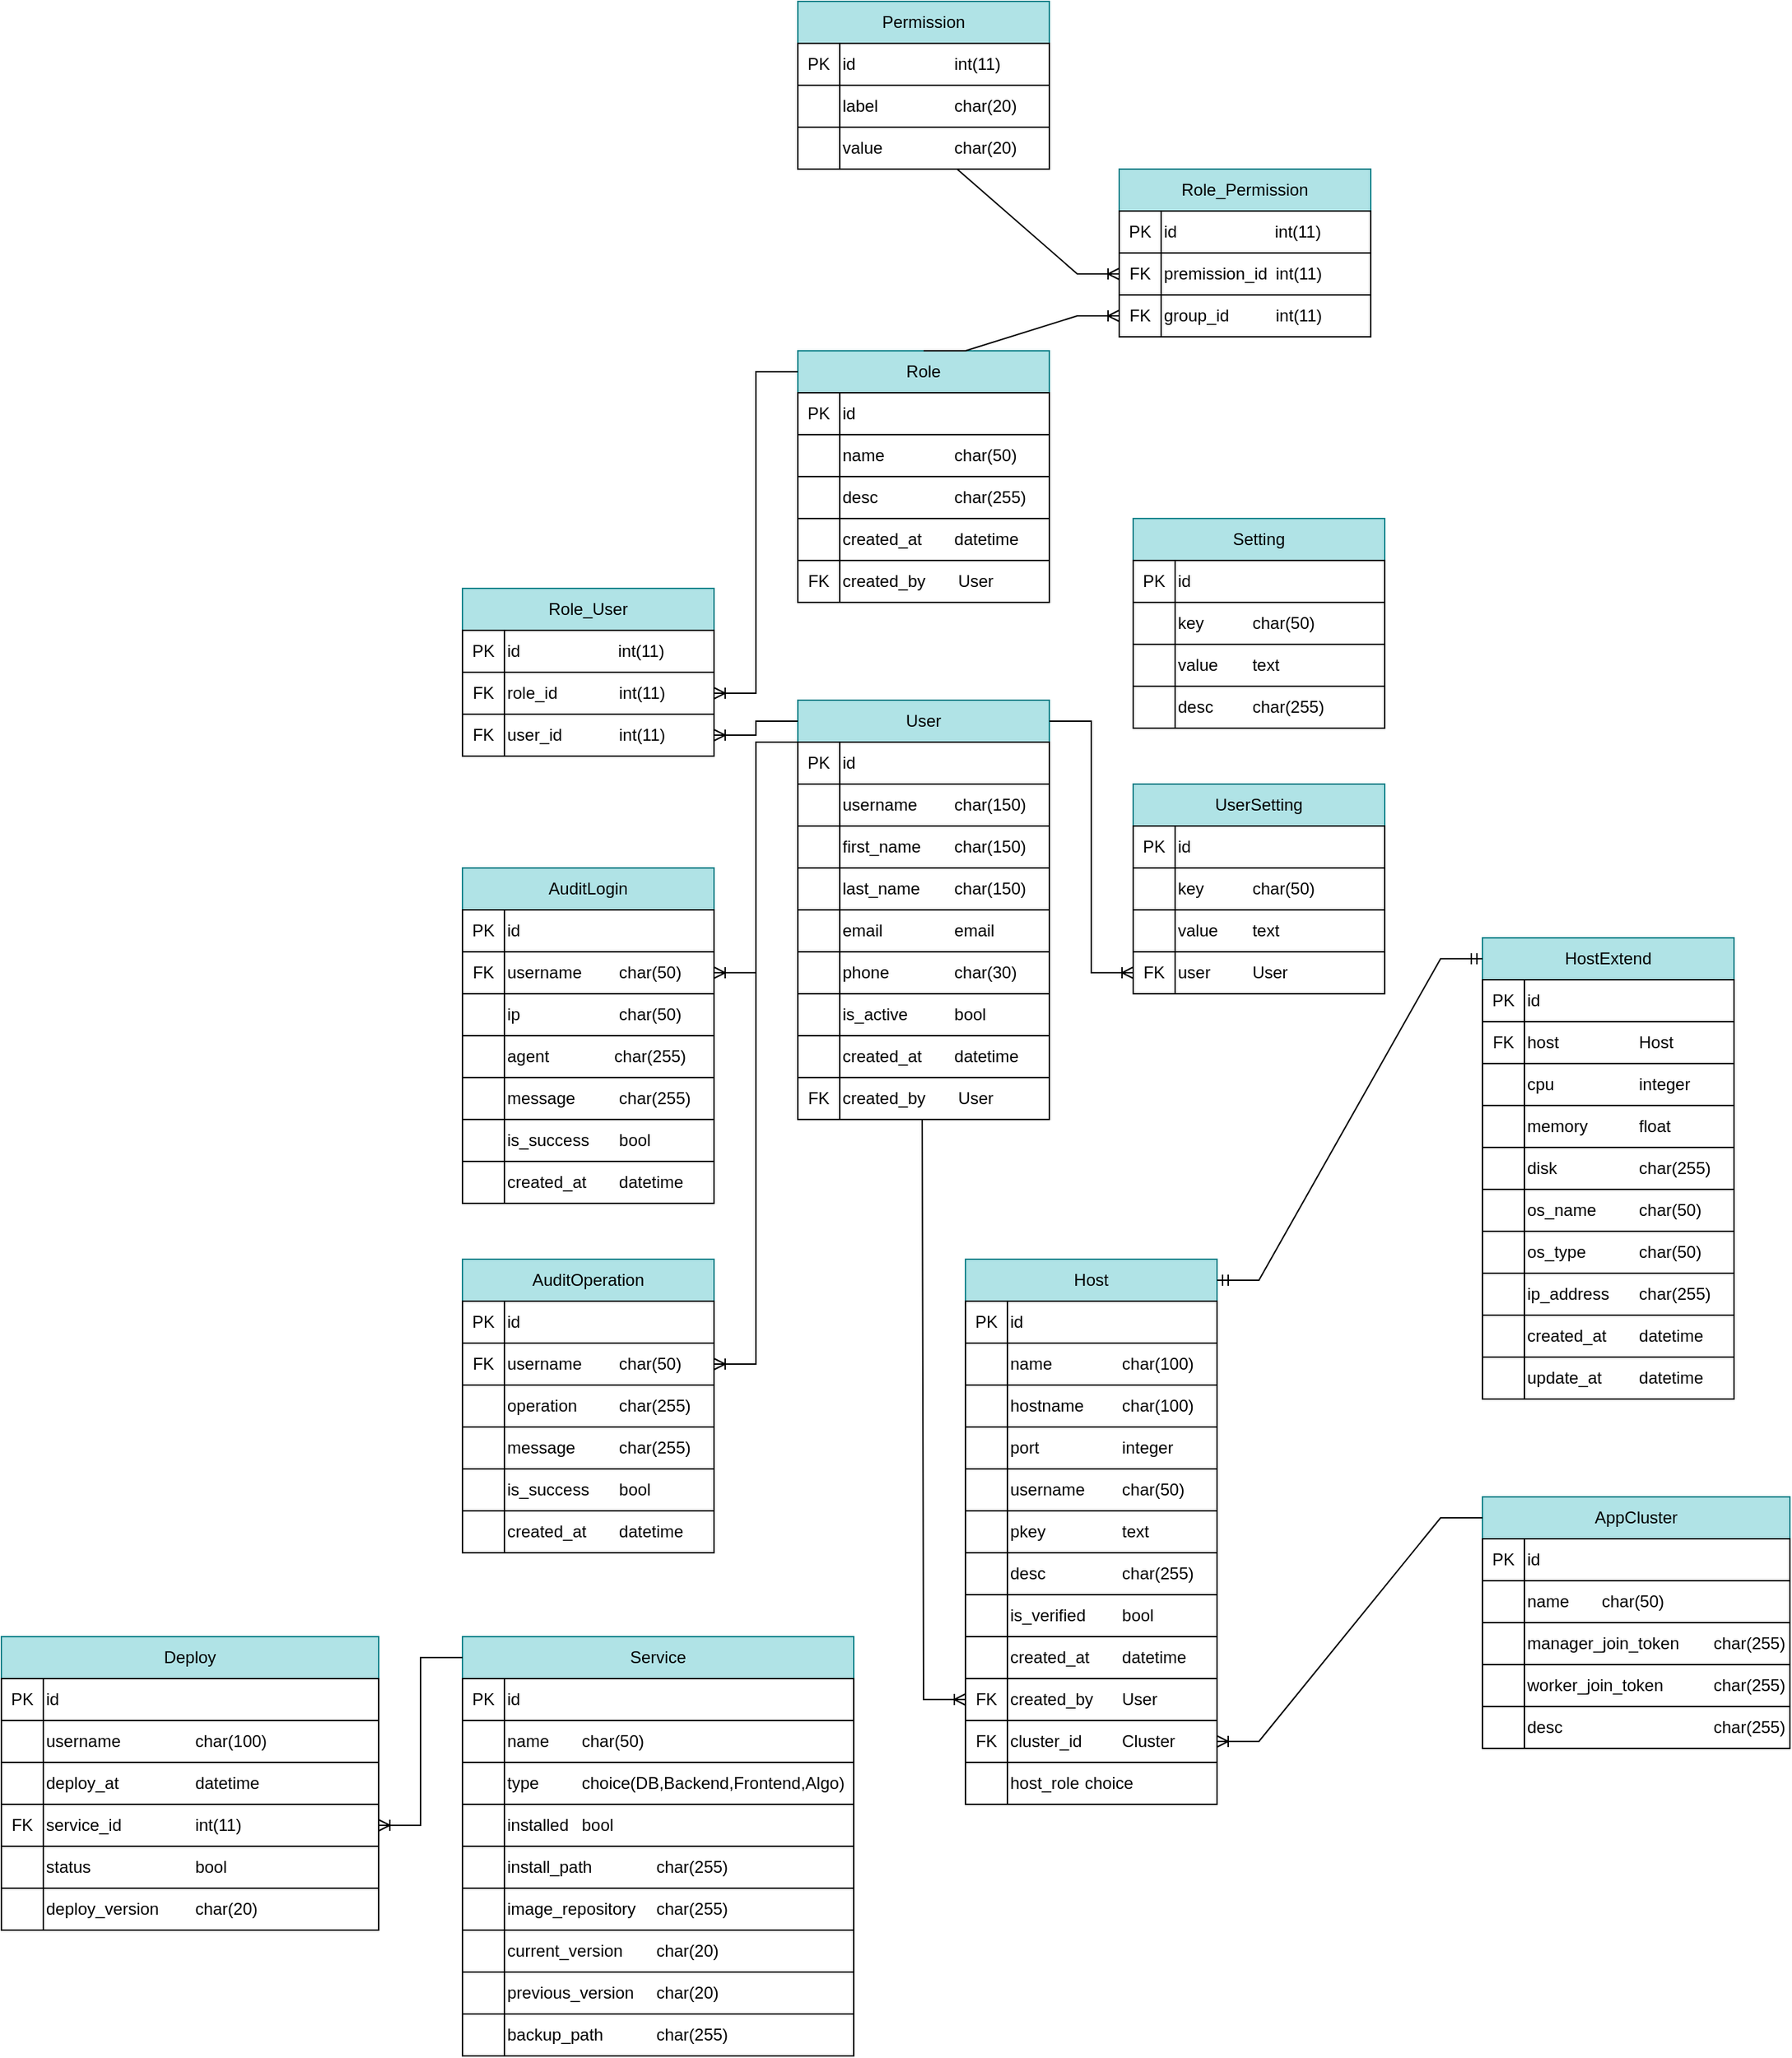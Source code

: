 <mxfile version="26.0.2">
  <diagram name="第 1 页" id="FtkYD6TFWRpVF152h-k8">
    <mxGraphModel dx="2000" dy="924" grid="1" gridSize="10" guides="1" tooltips="1" connect="1" arrows="1" fold="1" page="1" pageScale="1" pageWidth="827" pageHeight="1169" math="0" shadow="0">
      <root>
        <mxCell id="0" />
        <mxCell id="1" parent="0" />
        <mxCell id="84Ws_TcK_d0skPqPN5DL-33" value="" style="swimlane;startSize=0;" vertex="1" parent="1">
          <mxGeometry x="280" y="270" width="180" height="120" as="geometry" />
        </mxCell>
        <mxCell id="84Ws_TcK_d0skPqPN5DL-34" value="Permission" style="rounded=0;whiteSpace=wrap;html=1;fillColor=#b0e3e6;strokeColor=#0e8088;" vertex="1" parent="84Ws_TcK_d0skPqPN5DL-33">
          <mxGeometry width="180" height="30" as="geometry" />
        </mxCell>
        <mxCell id="84Ws_TcK_d0skPqPN5DL-35" value="PK" style="rounded=0;whiteSpace=wrap;html=1;" vertex="1" parent="84Ws_TcK_d0skPqPN5DL-33">
          <mxGeometry y="30" width="30" height="30" as="geometry" />
        </mxCell>
        <mxCell id="84Ws_TcK_d0skPqPN5DL-36" value="id&lt;span style=&quot;white-space: pre;&quot;&gt;&#x9;&lt;/span&gt;&lt;span style=&quot;white-space: pre;&quot;&gt;&#x9;&lt;/span&gt;&lt;span style=&quot;white-space: pre;&quot;&gt;&#x9;&lt;/span&gt;int(11)" style="rounded=0;whiteSpace=wrap;html=1;align=left;" vertex="1" parent="84Ws_TcK_d0skPqPN5DL-33">
          <mxGeometry x="30" y="30" width="150" height="30" as="geometry" />
        </mxCell>
        <mxCell id="84Ws_TcK_d0skPqPN5DL-37" value="" style="rounded=0;whiteSpace=wrap;html=1;" vertex="1" parent="84Ws_TcK_d0skPqPN5DL-33">
          <mxGeometry y="60" width="30" height="30" as="geometry" />
        </mxCell>
        <mxCell id="84Ws_TcK_d0skPqPN5DL-38" value="label&lt;span style=&quot;white-space: pre;&quot;&gt;&#x9;&lt;/span&gt;&lt;span style=&quot;white-space: pre;&quot;&gt;&#x9;&lt;/span&gt;char(20)" style="rounded=0;whiteSpace=wrap;html=1;align=left;" vertex="1" parent="84Ws_TcK_d0skPqPN5DL-33">
          <mxGeometry x="30" y="60" width="150" height="30" as="geometry" />
        </mxCell>
        <mxCell id="84Ws_TcK_d0skPqPN5DL-39" value="" style="rounded=0;whiteSpace=wrap;html=1;" vertex="1" parent="84Ws_TcK_d0skPqPN5DL-33">
          <mxGeometry y="90" width="30" height="30" as="geometry" />
        </mxCell>
        <mxCell id="84Ws_TcK_d0skPqPN5DL-40" value="value&lt;span style=&quot;white-space: pre;&quot;&gt;&#x9;&lt;/span&gt;&lt;span style=&quot;white-space: pre;&quot;&gt;&#x9;&lt;/span&gt;char(20)" style="rounded=0;whiteSpace=wrap;html=1;align=left;" vertex="1" parent="84Ws_TcK_d0skPqPN5DL-33">
          <mxGeometry x="30" y="90" width="150" height="30" as="geometry" />
        </mxCell>
        <mxCell id="84Ws_TcK_d0skPqPN5DL-41" value="" style="swimlane;startSize=0;" vertex="1" parent="1">
          <mxGeometry x="280" y="520" width="180" height="175" as="geometry" />
        </mxCell>
        <mxCell id="84Ws_TcK_d0skPqPN5DL-42" value="Role" style="rounded=0;whiteSpace=wrap;html=1;fillColor=#b0e3e6;strokeColor=#0e8088;" vertex="1" parent="84Ws_TcK_d0skPqPN5DL-41">
          <mxGeometry width="180" height="30" as="geometry" />
        </mxCell>
        <mxCell id="84Ws_TcK_d0skPqPN5DL-43" value="PK" style="rounded=0;whiteSpace=wrap;html=1;" vertex="1" parent="84Ws_TcK_d0skPqPN5DL-41">
          <mxGeometry y="30" width="30" height="30" as="geometry" />
        </mxCell>
        <mxCell id="84Ws_TcK_d0skPqPN5DL-44" value="id" style="rounded=0;whiteSpace=wrap;html=1;align=left;" vertex="1" parent="84Ws_TcK_d0skPqPN5DL-41">
          <mxGeometry x="30" y="30" width="150" height="30" as="geometry" />
        </mxCell>
        <mxCell id="84Ws_TcK_d0skPqPN5DL-45" value="" style="rounded=0;whiteSpace=wrap;html=1;" vertex="1" parent="84Ws_TcK_d0skPqPN5DL-41">
          <mxGeometry y="60" width="30" height="30" as="geometry" />
        </mxCell>
        <mxCell id="84Ws_TcK_d0skPqPN5DL-46" value="name&lt;span style=&quot;white-space: pre;&quot;&gt;&#x9;&lt;/span&gt;&lt;span style=&quot;white-space: pre;&quot;&gt;&#x9;&lt;/span&gt;char(50)" style="rounded=0;whiteSpace=wrap;html=1;align=left;" vertex="1" parent="84Ws_TcK_d0skPqPN5DL-41">
          <mxGeometry x="30" y="60" width="150" height="30" as="geometry" />
        </mxCell>
        <mxCell id="84Ws_TcK_d0skPqPN5DL-47" value="" style="rounded=0;whiteSpace=wrap;html=1;" vertex="1" parent="84Ws_TcK_d0skPqPN5DL-41">
          <mxGeometry y="90" width="30" height="30" as="geometry" />
        </mxCell>
        <mxCell id="84Ws_TcK_d0skPqPN5DL-48" value="desc&lt;span style=&quot;white-space: pre;&quot;&gt;&#x9;&lt;/span&gt;&lt;span style=&quot;white-space: pre;&quot;&gt;&#x9;&lt;/span&gt;char(255)" style="rounded=0;whiteSpace=wrap;html=1;align=left;" vertex="1" parent="84Ws_TcK_d0skPqPN5DL-41">
          <mxGeometry x="30" y="90" width="150" height="30" as="geometry" />
        </mxCell>
        <mxCell id="84Ws_TcK_d0skPqPN5DL-57" value="" style="rounded=0;whiteSpace=wrap;html=1;" vertex="1" parent="84Ws_TcK_d0skPqPN5DL-41">
          <mxGeometry y="120" width="30" height="30" as="geometry" />
        </mxCell>
        <mxCell id="84Ws_TcK_d0skPqPN5DL-58" value="created_at&amp;nbsp; &amp;nbsp; &amp;nbsp; &amp;nbsp;datetime" style="rounded=0;whiteSpace=wrap;html=1;align=left;" vertex="1" parent="84Ws_TcK_d0skPqPN5DL-41">
          <mxGeometry x="30" y="120" width="150" height="30" as="geometry" />
        </mxCell>
        <mxCell id="84Ws_TcK_d0skPqPN5DL-79" value="FK" style="rounded=0;whiteSpace=wrap;html=1;" vertex="1" parent="84Ws_TcK_d0skPqPN5DL-41">
          <mxGeometry y="150" width="30" height="30" as="geometry" />
        </mxCell>
        <mxCell id="84Ws_TcK_d0skPqPN5DL-80" value="created_by&amp;nbsp; &amp;nbsp; &amp;nbsp; &amp;nbsp;User" style="rounded=0;whiteSpace=wrap;html=1;align=left;" vertex="1" parent="84Ws_TcK_d0skPqPN5DL-41">
          <mxGeometry x="30" y="150" width="150" height="30" as="geometry" />
        </mxCell>
        <mxCell id="84Ws_TcK_d0skPqPN5DL-81" value="" style="swimlane;startSize=0;" vertex="1" parent="1">
          <mxGeometry x="510" y="390" width="180" height="120" as="geometry" />
        </mxCell>
        <mxCell id="84Ws_TcK_d0skPqPN5DL-82" value="Role_Permission" style="rounded=0;whiteSpace=wrap;html=1;fillColor=#b0e3e6;strokeColor=#0e8088;" vertex="1" parent="84Ws_TcK_d0skPqPN5DL-81">
          <mxGeometry width="180" height="30" as="geometry" />
        </mxCell>
        <mxCell id="84Ws_TcK_d0skPqPN5DL-83" value="PK" style="rounded=0;whiteSpace=wrap;html=1;" vertex="1" parent="84Ws_TcK_d0skPqPN5DL-81">
          <mxGeometry y="30" width="30" height="30" as="geometry" />
        </mxCell>
        <mxCell id="84Ws_TcK_d0skPqPN5DL-84" value="id&amp;nbsp; &amp;nbsp; &amp;nbsp; &amp;nbsp; &amp;nbsp; &amp;nbsp; &amp;nbsp; &amp;nbsp; &amp;nbsp; &amp;nbsp; &amp;nbsp;int(11)" style="rounded=0;whiteSpace=wrap;html=1;align=left;" vertex="1" parent="84Ws_TcK_d0skPqPN5DL-81">
          <mxGeometry x="30" y="30" width="150" height="30" as="geometry" />
        </mxCell>
        <mxCell id="84Ws_TcK_d0skPqPN5DL-85" value="FK" style="rounded=0;whiteSpace=wrap;html=1;" vertex="1" parent="84Ws_TcK_d0skPqPN5DL-81">
          <mxGeometry y="60" width="30" height="30" as="geometry" />
        </mxCell>
        <mxCell id="84Ws_TcK_d0skPqPN5DL-86" value="premission_id&lt;span style=&quot;white-space: pre;&quot;&gt;&#x9;&lt;/span&gt;int(11)" style="rounded=0;whiteSpace=wrap;html=1;align=left;" vertex="1" parent="84Ws_TcK_d0skPqPN5DL-81">
          <mxGeometry x="30" y="60" width="150" height="30" as="geometry" />
        </mxCell>
        <mxCell id="84Ws_TcK_d0skPqPN5DL-87" value="FK" style="rounded=0;whiteSpace=wrap;html=1;" vertex="1" parent="84Ws_TcK_d0skPqPN5DL-81">
          <mxGeometry y="90" width="30" height="30" as="geometry" />
        </mxCell>
        <mxCell id="84Ws_TcK_d0skPqPN5DL-88" value="group_id&lt;span style=&quot;white-space: pre;&quot;&gt;&#x9;&lt;/span&gt;&lt;span style=&quot;white-space: pre;&quot;&gt;&#x9;&lt;/span&gt;int(11)" style="rounded=0;whiteSpace=wrap;html=1;align=left;" vertex="1" parent="84Ws_TcK_d0skPqPN5DL-81">
          <mxGeometry x="30" y="90" width="150" height="30" as="geometry" />
        </mxCell>
        <mxCell id="84Ws_TcK_d0skPqPN5DL-89" value="" style="edgeStyle=entityRelationEdgeStyle;fontSize=12;html=1;endArrow=ERoneToMany;rounded=0;exitX=0.5;exitY=0;exitDx=0;exitDy=0;entryX=0;entryY=0.5;entryDx=0;entryDy=0;" edge="1" parent="1" source="84Ws_TcK_d0skPqPN5DL-42" target="84Ws_TcK_d0skPqPN5DL-87">
          <mxGeometry width="100" height="100" relative="1" as="geometry">
            <mxPoint x="490" y="670" as="sourcePoint" />
            <mxPoint x="590" y="570" as="targetPoint" />
            <Array as="points">
              <mxPoint x="380" y="500" />
              <mxPoint x="410" y="450" />
              <mxPoint x="380" y="470" />
              <mxPoint x="410" y="480" />
              <mxPoint x="420" y="480" />
              <mxPoint x="390" y="500" />
            </Array>
          </mxGeometry>
        </mxCell>
        <mxCell id="84Ws_TcK_d0skPqPN5DL-90" value="" style="edgeStyle=entityRelationEdgeStyle;fontSize=12;html=1;endArrow=ERoneToMany;rounded=0;entryX=0;entryY=0.5;entryDx=0;entryDy=0;" edge="1" parent="1" target="84Ws_TcK_d0skPqPN5DL-85">
          <mxGeometry width="100" height="100" relative="1" as="geometry">
            <mxPoint x="364" y="390" as="sourcePoint" />
            <mxPoint x="540" y="490" as="targetPoint" />
          </mxGeometry>
        </mxCell>
        <mxCell id="84Ws_TcK_d0skPqPN5DL-91" value="" style="swimlane;startSize=0;" vertex="1" parent="1">
          <mxGeometry x="520" y="640" width="180" height="150" as="geometry" />
        </mxCell>
        <mxCell id="84Ws_TcK_d0skPqPN5DL-92" value="Setting" style="rounded=0;whiteSpace=wrap;html=1;fillColor=#b0e3e6;strokeColor=#0e8088;" vertex="1" parent="84Ws_TcK_d0skPqPN5DL-91">
          <mxGeometry width="180" height="30" as="geometry" />
        </mxCell>
        <mxCell id="84Ws_TcK_d0skPqPN5DL-93" value="PK" style="rounded=0;whiteSpace=wrap;html=1;" vertex="1" parent="84Ws_TcK_d0skPqPN5DL-91">
          <mxGeometry y="30" width="30" height="30" as="geometry" />
        </mxCell>
        <mxCell id="84Ws_TcK_d0skPqPN5DL-94" value="id" style="rounded=0;whiteSpace=wrap;html=1;align=left;" vertex="1" parent="84Ws_TcK_d0skPqPN5DL-91">
          <mxGeometry x="30" y="30" width="150" height="30" as="geometry" />
        </mxCell>
        <mxCell id="84Ws_TcK_d0skPqPN5DL-95" value="" style="rounded=0;whiteSpace=wrap;html=1;" vertex="1" parent="84Ws_TcK_d0skPqPN5DL-91">
          <mxGeometry y="60" width="30" height="30" as="geometry" />
        </mxCell>
        <mxCell id="84Ws_TcK_d0skPqPN5DL-96" value="key&lt;span style=&quot;white-space: pre;&quot;&gt;&#x9;&lt;/span&gt;&lt;span style=&quot;white-space: pre;&quot;&gt;&#x9;&lt;/span&gt;char(50)" style="rounded=0;whiteSpace=wrap;html=1;align=left;" vertex="1" parent="84Ws_TcK_d0skPqPN5DL-91">
          <mxGeometry x="30" y="60" width="150" height="30" as="geometry" />
        </mxCell>
        <mxCell id="84Ws_TcK_d0skPqPN5DL-97" value="" style="rounded=0;whiteSpace=wrap;html=1;" vertex="1" parent="84Ws_TcK_d0skPqPN5DL-91">
          <mxGeometry y="90" width="30" height="30" as="geometry" />
        </mxCell>
        <mxCell id="84Ws_TcK_d0skPqPN5DL-98" value="value&lt;span style=&quot;white-space: pre;&quot;&gt;&#x9;&lt;/span&gt;text" style="rounded=0;whiteSpace=wrap;html=1;align=left;" vertex="1" parent="84Ws_TcK_d0skPqPN5DL-91">
          <mxGeometry x="30" y="90" width="150" height="30" as="geometry" />
        </mxCell>
        <mxCell id="84Ws_TcK_d0skPqPN5DL-99" value="" style="rounded=0;whiteSpace=wrap;html=1;" vertex="1" parent="84Ws_TcK_d0skPqPN5DL-91">
          <mxGeometry y="120" width="30" height="30" as="geometry" />
        </mxCell>
        <mxCell id="84Ws_TcK_d0skPqPN5DL-100" value="desc&lt;span style=&quot;white-space: pre;&quot;&gt;&#x9;&lt;/span&gt;char(255)" style="rounded=0;whiteSpace=wrap;html=1;align=left;" vertex="1" parent="84Ws_TcK_d0skPqPN5DL-91">
          <mxGeometry x="30" y="120" width="150" height="30" as="geometry" />
        </mxCell>
        <mxCell id="84Ws_TcK_d0skPqPN5DL-103" value="" style="swimlane;startSize=0;" vertex="1" parent="1">
          <mxGeometry x="520" y="830" width="180" height="150" as="geometry" />
        </mxCell>
        <mxCell id="84Ws_TcK_d0skPqPN5DL-104" value="UserSetting" style="rounded=0;whiteSpace=wrap;html=1;fillColor=#b0e3e6;strokeColor=#0e8088;" vertex="1" parent="84Ws_TcK_d0skPqPN5DL-103">
          <mxGeometry width="180" height="30" as="geometry" />
        </mxCell>
        <mxCell id="84Ws_TcK_d0skPqPN5DL-105" value="PK" style="rounded=0;whiteSpace=wrap;html=1;" vertex="1" parent="84Ws_TcK_d0skPqPN5DL-103">
          <mxGeometry y="30" width="30" height="30" as="geometry" />
        </mxCell>
        <mxCell id="84Ws_TcK_d0skPqPN5DL-106" value="id" style="rounded=0;whiteSpace=wrap;html=1;align=left;" vertex="1" parent="84Ws_TcK_d0skPqPN5DL-103">
          <mxGeometry x="30" y="30" width="150" height="30" as="geometry" />
        </mxCell>
        <mxCell id="84Ws_TcK_d0skPqPN5DL-107" value="" style="rounded=0;whiteSpace=wrap;html=1;" vertex="1" parent="84Ws_TcK_d0skPqPN5DL-103">
          <mxGeometry y="60" width="30" height="30" as="geometry" />
        </mxCell>
        <mxCell id="84Ws_TcK_d0skPqPN5DL-108" value="key&lt;span style=&quot;white-space: pre;&quot;&gt;&#x9;&lt;/span&gt;&lt;span style=&quot;white-space: pre;&quot;&gt;&#x9;&lt;/span&gt;char(50)" style="rounded=0;whiteSpace=wrap;html=1;align=left;" vertex="1" parent="84Ws_TcK_d0skPqPN5DL-103">
          <mxGeometry x="30" y="60" width="150" height="30" as="geometry" />
        </mxCell>
        <mxCell id="84Ws_TcK_d0skPqPN5DL-109" value="" style="rounded=0;whiteSpace=wrap;html=1;" vertex="1" parent="84Ws_TcK_d0skPqPN5DL-103">
          <mxGeometry y="90" width="30" height="30" as="geometry" />
        </mxCell>
        <mxCell id="84Ws_TcK_d0skPqPN5DL-110" value="value&lt;span style=&quot;white-space: pre;&quot;&gt;&#x9;&lt;/span&gt;text" style="rounded=0;whiteSpace=wrap;html=1;align=left;" vertex="1" parent="84Ws_TcK_d0skPqPN5DL-103">
          <mxGeometry x="30" y="90" width="150" height="30" as="geometry" />
        </mxCell>
        <mxCell id="84Ws_TcK_d0skPqPN5DL-111" value="FK" style="rounded=0;whiteSpace=wrap;html=1;" vertex="1" parent="84Ws_TcK_d0skPqPN5DL-103">
          <mxGeometry y="120" width="30" height="30" as="geometry" />
        </mxCell>
        <mxCell id="84Ws_TcK_d0skPqPN5DL-112" value="user&lt;span style=&quot;white-space: pre;&quot;&gt;&#x9;&lt;/span&gt;&lt;span style=&quot;white-space: pre;&quot;&gt;&#x9;&lt;/span&gt;User" style="rounded=0;whiteSpace=wrap;html=1;align=left;" vertex="1" parent="84Ws_TcK_d0skPqPN5DL-103">
          <mxGeometry x="30" y="120" width="150" height="30" as="geometry" />
        </mxCell>
        <mxCell id="84Ws_TcK_d0skPqPN5DL-113" value="" style="swimlane;startSize=0;" vertex="1" parent="1">
          <mxGeometry x="280" y="770" width="180" height="300" as="geometry" />
        </mxCell>
        <mxCell id="84Ws_TcK_d0skPqPN5DL-114" value="User" style="rounded=0;whiteSpace=wrap;html=1;fillColor=#b0e3e6;strokeColor=#0e8088;" vertex="1" parent="84Ws_TcK_d0skPqPN5DL-113">
          <mxGeometry width="180" height="30" as="geometry" />
        </mxCell>
        <mxCell id="84Ws_TcK_d0skPqPN5DL-115" value="PK" style="rounded=0;whiteSpace=wrap;html=1;" vertex="1" parent="84Ws_TcK_d0skPqPN5DL-113">
          <mxGeometry y="30" width="30" height="30" as="geometry" />
        </mxCell>
        <mxCell id="84Ws_TcK_d0skPqPN5DL-116" value="id" style="rounded=0;whiteSpace=wrap;html=1;align=left;" vertex="1" parent="84Ws_TcK_d0skPqPN5DL-113">
          <mxGeometry x="30" y="30" width="150" height="30" as="geometry" />
        </mxCell>
        <mxCell id="84Ws_TcK_d0skPqPN5DL-117" value="" style="rounded=0;whiteSpace=wrap;html=1;" vertex="1" parent="84Ws_TcK_d0skPqPN5DL-113">
          <mxGeometry y="60" width="30" height="30" as="geometry" />
        </mxCell>
        <mxCell id="84Ws_TcK_d0skPqPN5DL-118" value="username&lt;span style=&quot;white-space: pre;&quot;&gt;&#x9;&lt;/span&gt;char(150)" style="rounded=0;whiteSpace=wrap;html=1;align=left;" vertex="1" parent="84Ws_TcK_d0skPqPN5DL-113">
          <mxGeometry x="30" y="60" width="150" height="30" as="geometry" />
        </mxCell>
        <mxCell id="84Ws_TcK_d0skPqPN5DL-119" value="" style="rounded=0;whiteSpace=wrap;html=1;" vertex="1" parent="84Ws_TcK_d0skPqPN5DL-113">
          <mxGeometry y="90" width="30" height="30" as="geometry" />
        </mxCell>
        <mxCell id="84Ws_TcK_d0skPqPN5DL-120" value="first_name&lt;span style=&quot;white-space: pre;&quot;&gt;&#x9;&lt;/span&gt;char(150)" style="rounded=0;whiteSpace=wrap;html=1;align=left;" vertex="1" parent="84Ws_TcK_d0skPqPN5DL-113">
          <mxGeometry x="30" y="90" width="150" height="30" as="geometry" />
        </mxCell>
        <mxCell id="84Ws_TcK_d0skPqPN5DL-121" value="" style="rounded=0;whiteSpace=wrap;html=1;" vertex="1" parent="84Ws_TcK_d0skPqPN5DL-113">
          <mxGeometry y="120" width="30" height="30" as="geometry" />
        </mxCell>
        <mxCell id="84Ws_TcK_d0skPqPN5DL-122" value="last_name&lt;span style=&quot;white-space: pre;&quot;&gt;&#x9;&lt;/span&gt;char(150)" style="rounded=0;whiteSpace=wrap;html=1;align=left;" vertex="1" parent="84Ws_TcK_d0skPqPN5DL-113">
          <mxGeometry x="30" y="120" width="150" height="30" as="geometry" />
        </mxCell>
        <mxCell id="84Ws_TcK_d0skPqPN5DL-123" value="" style="rounded=0;whiteSpace=wrap;html=1;" vertex="1" parent="84Ws_TcK_d0skPqPN5DL-113">
          <mxGeometry y="150" width="30" height="30" as="geometry" />
        </mxCell>
        <mxCell id="84Ws_TcK_d0skPqPN5DL-124" value="email&lt;span style=&quot;white-space: pre;&quot;&gt;&#x9;&lt;span style=&quot;white-space: pre;&quot;&gt;&#x9;&lt;/span&gt;e&lt;/span&gt;mail" style="rounded=0;whiteSpace=wrap;html=1;align=left;" vertex="1" parent="84Ws_TcK_d0skPqPN5DL-113">
          <mxGeometry x="30" y="150" width="150" height="30" as="geometry" />
        </mxCell>
        <mxCell id="84Ws_TcK_d0skPqPN5DL-125" value="" style="rounded=0;whiteSpace=wrap;html=1;" vertex="1" parent="84Ws_TcK_d0skPqPN5DL-113">
          <mxGeometry y="210" width="30" height="30" as="geometry" />
        </mxCell>
        <mxCell id="84Ws_TcK_d0skPqPN5DL-126" value="is_active&lt;span style=&quot;white-space: pre;&quot;&gt;&#x9;&lt;/span&gt;&lt;span style=&quot;white-space: pre;&quot;&gt;&#x9;&lt;/span&gt;bool" style="rounded=0;whiteSpace=wrap;html=1;align=left;" vertex="1" parent="84Ws_TcK_d0skPqPN5DL-113">
          <mxGeometry x="30" y="210" width="150" height="30" as="geometry" />
        </mxCell>
        <mxCell id="84Ws_TcK_d0skPqPN5DL-129" value="" style="rounded=0;whiteSpace=wrap;html=1;" vertex="1" parent="84Ws_TcK_d0skPqPN5DL-113">
          <mxGeometry y="180" width="30" height="30" as="geometry" />
        </mxCell>
        <mxCell id="84Ws_TcK_d0skPqPN5DL-130" value="phone&lt;span style=&quot;white-space: pre;&quot;&gt;&#x9;&lt;/span&gt;&lt;span style=&quot;white-space: pre;&quot;&gt;&#x9;&lt;/span&gt;char(30)" style="rounded=0;whiteSpace=wrap;html=1;align=left;" vertex="1" parent="84Ws_TcK_d0skPqPN5DL-113">
          <mxGeometry x="30" y="180" width="150" height="30" as="geometry" />
        </mxCell>
        <mxCell id="84Ws_TcK_d0skPqPN5DL-141" value="" style="rounded=0;whiteSpace=wrap;html=1;" vertex="1" parent="84Ws_TcK_d0skPqPN5DL-113">
          <mxGeometry y="240" width="30" height="30" as="geometry" />
        </mxCell>
        <mxCell id="84Ws_TcK_d0skPqPN5DL-142" value="created_at&amp;nbsp; &amp;nbsp; &amp;nbsp; &amp;nbsp;datetime" style="rounded=0;whiteSpace=wrap;html=1;align=left;" vertex="1" parent="84Ws_TcK_d0skPqPN5DL-113">
          <mxGeometry x="30" y="240" width="150" height="30" as="geometry" />
        </mxCell>
        <mxCell id="84Ws_TcK_d0skPqPN5DL-143" value="FK" style="rounded=0;whiteSpace=wrap;html=1;" vertex="1" parent="84Ws_TcK_d0skPqPN5DL-113">
          <mxGeometry y="270" width="30" height="30" as="geometry" />
        </mxCell>
        <mxCell id="84Ws_TcK_d0skPqPN5DL-144" value="created_by&amp;nbsp; &amp;nbsp; &amp;nbsp; &amp;nbsp;User" style="rounded=0;whiteSpace=wrap;html=1;align=left;" vertex="1" parent="84Ws_TcK_d0skPqPN5DL-113">
          <mxGeometry x="30" y="270" width="150" height="30" as="geometry" />
        </mxCell>
        <mxCell id="84Ws_TcK_d0skPqPN5DL-131" value="" style="edgeStyle=entityRelationEdgeStyle;fontSize=12;html=1;endArrow=ERoneToMany;rounded=0;entryX=1;entryY=0.5;entryDx=0;entryDy=0;exitX=0;exitY=0.5;exitDx=0;exitDy=0;" edge="1" parent="1" source="84Ws_TcK_d0skPqPN5DL-114" target="84Ws_TcK_d0skPqPN5DL-139">
          <mxGeometry width="100" height="100" relative="1" as="geometry">
            <mxPoint x="240" y="1120" as="sourcePoint" />
            <mxPoint x="120" y="1070" as="targetPoint" />
            <Array as="points">
              <mxPoint x="190" y="750" />
              <mxPoint x="230" y="770" />
              <mxPoint x="250" y="770" />
              <mxPoint x="250" y="780" />
              <mxPoint x="250" y="850" />
              <mxPoint x="190" y="880" />
              <mxPoint x="200" y="910" />
              <mxPoint x="230" y="900" />
              <mxPoint x="250" y="870" />
              <mxPoint x="180" y="680" />
              <mxPoint x="240" y="860" />
              <mxPoint x="230" y="780" />
              <mxPoint x="240" y="780" />
              <mxPoint x="190" y="850" />
            </Array>
          </mxGeometry>
        </mxCell>
        <mxCell id="84Ws_TcK_d0skPqPN5DL-132" value="" style="swimlane;startSize=0;" vertex="1" parent="1">
          <mxGeometry x="40" y="690" width="180" height="120" as="geometry" />
        </mxCell>
        <mxCell id="84Ws_TcK_d0skPqPN5DL-133" value="Role_User" style="rounded=0;whiteSpace=wrap;html=1;fillColor=#b0e3e6;strokeColor=#0e8088;" vertex="1" parent="84Ws_TcK_d0skPqPN5DL-132">
          <mxGeometry width="180" height="30" as="geometry" />
        </mxCell>
        <mxCell id="84Ws_TcK_d0skPqPN5DL-134" value="PK" style="rounded=0;whiteSpace=wrap;html=1;" vertex="1" parent="84Ws_TcK_d0skPqPN5DL-132">
          <mxGeometry y="30" width="30" height="30" as="geometry" />
        </mxCell>
        <mxCell id="84Ws_TcK_d0skPqPN5DL-135" value="id&amp;nbsp; &amp;nbsp; &amp;nbsp; &amp;nbsp; &amp;nbsp; &amp;nbsp; &amp;nbsp; &amp;nbsp; &amp;nbsp; &amp;nbsp; &amp;nbsp;int(11)" style="rounded=0;whiteSpace=wrap;html=1;align=left;" vertex="1" parent="84Ws_TcK_d0skPqPN5DL-132">
          <mxGeometry x="30" y="30" width="150" height="30" as="geometry" />
        </mxCell>
        <mxCell id="84Ws_TcK_d0skPqPN5DL-136" value="FK" style="rounded=0;whiteSpace=wrap;html=1;" vertex="1" parent="84Ws_TcK_d0skPqPN5DL-132">
          <mxGeometry y="60" width="30" height="30" as="geometry" />
        </mxCell>
        <mxCell id="84Ws_TcK_d0skPqPN5DL-137" value="role_id&lt;span style=&quot;white-space: pre;&quot;&gt;&#x9;&lt;span style=&quot;white-space: pre;&quot;&gt;&#x9;&lt;/span&gt;&lt;/span&gt;int(11)" style="rounded=0;whiteSpace=wrap;html=1;align=left;" vertex="1" parent="84Ws_TcK_d0skPqPN5DL-132">
          <mxGeometry x="30" y="60" width="150" height="30" as="geometry" />
        </mxCell>
        <mxCell id="84Ws_TcK_d0skPqPN5DL-138" value="FK" style="rounded=0;whiteSpace=wrap;html=1;" vertex="1" parent="84Ws_TcK_d0skPqPN5DL-132">
          <mxGeometry y="90" width="30" height="30" as="geometry" />
        </mxCell>
        <mxCell id="84Ws_TcK_d0skPqPN5DL-139" value="user_id&lt;span style=&quot;white-space: pre;&quot;&gt;&#x9;&lt;/span&gt;&lt;span style=&quot;white-space: pre;&quot;&gt;&#x9;&lt;/span&gt;int(11)" style="rounded=0;whiteSpace=wrap;html=1;align=left;" vertex="1" parent="84Ws_TcK_d0skPqPN5DL-132">
          <mxGeometry x="30" y="90" width="150" height="30" as="geometry" />
        </mxCell>
        <mxCell id="84Ws_TcK_d0skPqPN5DL-140" value="" style="edgeStyle=entityRelationEdgeStyle;fontSize=12;html=1;endArrow=ERoneToMany;rounded=0;exitX=0;exitY=0.5;exitDx=0;exitDy=0;entryX=1;entryY=0.5;entryDx=0;entryDy=0;" edge="1" parent="1" source="84Ws_TcK_d0skPqPN5DL-42" target="84Ws_TcK_d0skPqPN5DL-137">
          <mxGeometry width="100" height="100" relative="1" as="geometry">
            <mxPoint x="250" y="880" as="sourcePoint" />
            <mxPoint x="350" y="780" as="targetPoint" />
            <Array as="points">
              <mxPoint x="240" y="535" />
            </Array>
          </mxGeometry>
        </mxCell>
        <mxCell id="84Ws_TcK_d0skPqPN5DL-145" value="" style="edgeStyle=entityRelationEdgeStyle;fontSize=12;html=1;endArrow=ERoneToMany;rounded=0;entryX=0;entryY=0.5;entryDx=0;entryDy=0;exitX=1;exitY=0.5;exitDx=0;exitDy=0;" edge="1" parent="1" source="84Ws_TcK_d0skPqPN5DL-114" target="84Ws_TcK_d0skPqPN5DL-111">
          <mxGeometry width="100" height="100" relative="1" as="geometry">
            <mxPoint x="290" y="880" as="sourcePoint" />
            <mxPoint x="390" y="780" as="targetPoint" />
            <Array as="points">
              <mxPoint x="500" y="920" />
              <mxPoint x="480" y="830" />
              <mxPoint x="490" y="920" />
            </Array>
          </mxGeometry>
        </mxCell>
        <mxCell id="84Ws_TcK_d0skPqPN5DL-146" value="" style="swimlane;startSize=0;" vertex="1" parent="1">
          <mxGeometry x="40" y="890" width="180" height="240" as="geometry" />
        </mxCell>
        <mxCell id="84Ws_TcK_d0skPqPN5DL-147" value="AuditLogin" style="rounded=0;whiteSpace=wrap;html=1;fillColor=#b0e3e6;strokeColor=#0e8088;" vertex="1" parent="84Ws_TcK_d0skPqPN5DL-146">
          <mxGeometry width="180" height="30" as="geometry" />
        </mxCell>
        <mxCell id="84Ws_TcK_d0skPqPN5DL-148" value="PK" style="rounded=0;whiteSpace=wrap;html=1;" vertex="1" parent="84Ws_TcK_d0skPqPN5DL-146">
          <mxGeometry y="30" width="30" height="30" as="geometry" />
        </mxCell>
        <mxCell id="84Ws_TcK_d0skPqPN5DL-149" value="id" style="rounded=0;whiteSpace=wrap;html=1;align=left;" vertex="1" parent="84Ws_TcK_d0skPqPN5DL-146">
          <mxGeometry x="30" y="30" width="150" height="30" as="geometry" />
        </mxCell>
        <mxCell id="84Ws_TcK_d0skPqPN5DL-150" value="FK" style="rounded=0;whiteSpace=wrap;html=1;" vertex="1" parent="84Ws_TcK_d0skPqPN5DL-146">
          <mxGeometry y="60" width="30" height="30" as="geometry" />
        </mxCell>
        <mxCell id="84Ws_TcK_d0skPqPN5DL-151" value="username&lt;span style=&quot;white-space: pre;&quot;&gt;&#x9;&lt;/span&gt;char(50)" style="rounded=0;whiteSpace=wrap;html=1;align=left;" vertex="1" parent="84Ws_TcK_d0skPqPN5DL-146">
          <mxGeometry x="30" y="60" width="150" height="30" as="geometry" />
        </mxCell>
        <mxCell id="84Ws_TcK_d0skPqPN5DL-152" value="" style="rounded=0;whiteSpace=wrap;html=1;" vertex="1" parent="84Ws_TcK_d0skPqPN5DL-146">
          <mxGeometry y="90" width="30" height="30" as="geometry" />
        </mxCell>
        <mxCell id="84Ws_TcK_d0skPqPN5DL-153" value="ip&lt;span style=&quot;white-space: pre;&quot;&gt;&#x9;&lt;/span&gt;&lt;span style=&quot;white-space: pre;&quot;&gt;&#x9;&lt;/span&gt;&lt;span style=&quot;white-space: pre;&quot;&gt;&#x9;&lt;/span&gt;char(50)" style="rounded=0;whiteSpace=wrap;html=1;align=left;" vertex="1" parent="84Ws_TcK_d0skPqPN5DL-146">
          <mxGeometry x="30" y="90" width="150" height="30" as="geometry" />
        </mxCell>
        <mxCell id="84Ws_TcK_d0skPqPN5DL-154" value="" style="rounded=0;whiteSpace=wrap;html=1;" vertex="1" parent="84Ws_TcK_d0skPqPN5DL-146">
          <mxGeometry y="120" width="30" height="30" as="geometry" />
        </mxCell>
        <mxCell id="84Ws_TcK_d0skPqPN5DL-155" value="agent&lt;span style=&quot;white-space: pre;&quot;&gt;&#x9;&lt;/span&gt;&amp;nbsp; &amp;nbsp; &amp;nbsp; &amp;nbsp;char(255)" style="rounded=0;whiteSpace=wrap;html=1;align=left;" vertex="1" parent="84Ws_TcK_d0skPqPN5DL-146">
          <mxGeometry x="30" y="120" width="150" height="30" as="geometry" />
        </mxCell>
        <mxCell id="84Ws_TcK_d0skPqPN5DL-156" value="" style="rounded=0;whiteSpace=wrap;html=1;" vertex="1" parent="84Ws_TcK_d0skPqPN5DL-146">
          <mxGeometry y="150" width="30" height="30" as="geometry" />
        </mxCell>
        <mxCell id="84Ws_TcK_d0skPqPN5DL-157" value="message&lt;span style=&quot;white-space: pre;&quot;&gt;&#x9;&lt;/span&gt;&lt;span style=&quot;white-space: pre;&quot;&gt;&#x9;&lt;/span&gt;char(255)" style="rounded=0;whiteSpace=wrap;html=1;align=left;" vertex="1" parent="84Ws_TcK_d0skPqPN5DL-146">
          <mxGeometry x="30" y="150" width="150" height="30" as="geometry" />
        </mxCell>
        <mxCell id="84Ws_TcK_d0skPqPN5DL-158" value="" style="rounded=0;whiteSpace=wrap;html=1;" vertex="1" parent="84Ws_TcK_d0skPqPN5DL-146">
          <mxGeometry y="180" width="30" height="30" as="geometry" />
        </mxCell>
        <mxCell id="84Ws_TcK_d0skPqPN5DL-159" value="is_success&lt;span style=&quot;white-space: pre;&quot;&gt;&#x9;&lt;/span&gt;bool" style="rounded=0;whiteSpace=wrap;html=1;align=left;" vertex="1" parent="84Ws_TcK_d0skPqPN5DL-146">
          <mxGeometry x="30" y="180" width="150" height="30" as="geometry" />
        </mxCell>
        <mxCell id="84Ws_TcK_d0skPqPN5DL-160" value="" style="rounded=0;whiteSpace=wrap;html=1;" vertex="1" parent="84Ws_TcK_d0skPqPN5DL-146">
          <mxGeometry y="210" width="30" height="30" as="geometry" />
        </mxCell>
        <mxCell id="84Ws_TcK_d0skPqPN5DL-161" value="created_at&lt;span style=&quot;white-space: pre;&quot;&gt;&#x9;&lt;/span&gt;datetime" style="rounded=0;whiteSpace=wrap;html=1;align=left;" vertex="1" parent="84Ws_TcK_d0skPqPN5DL-146">
          <mxGeometry x="30" y="210" width="150" height="30" as="geometry" />
        </mxCell>
        <mxCell id="84Ws_TcK_d0skPqPN5DL-162" value="" style="swimlane;startSize=0;" vertex="1" parent="1">
          <mxGeometry x="40" y="1170" width="180" height="210" as="geometry" />
        </mxCell>
        <mxCell id="84Ws_TcK_d0skPqPN5DL-163" value="AuditOperation" style="rounded=0;whiteSpace=wrap;html=1;fillColor=#b0e3e6;strokeColor=#0e8088;" vertex="1" parent="84Ws_TcK_d0skPqPN5DL-162">
          <mxGeometry width="180" height="30" as="geometry" />
        </mxCell>
        <mxCell id="84Ws_TcK_d0skPqPN5DL-164" value="PK" style="rounded=0;whiteSpace=wrap;html=1;" vertex="1" parent="84Ws_TcK_d0skPqPN5DL-162">
          <mxGeometry y="30" width="30" height="30" as="geometry" />
        </mxCell>
        <mxCell id="84Ws_TcK_d0skPqPN5DL-165" value="id" style="rounded=0;whiteSpace=wrap;html=1;align=left;" vertex="1" parent="84Ws_TcK_d0skPqPN5DL-162">
          <mxGeometry x="30" y="30" width="150" height="30" as="geometry" />
        </mxCell>
        <mxCell id="84Ws_TcK_d0skPqPN5DL-166" value="FK" style="rounded=0;whiteSpace=wrap;html=1;" vertex="1" parent="84Ws_TcK_d0skPqPN5DL-162">
          <mxGeometry y="60" width="30" height="30" as="geometry" />
        </mxCell>
        <mxCell id="84Ws_TcK_d0skPqPN5DL-167" value="username&lt;span style=&quot;white-space: pre;&quot;&gt;&#x9;&lt;/span&gt;char(50)" style="rounded=0;whiteSpace=wrap;html=1;align=left;" vertex="1" parent="84Ws_TcK_d0skPqPN5DL-162">
          <mxGeometry x="30" y="60" width="150" height="30" as="geometry" />
        </mxCell>
        <mxCell id="84Ws_TcK_d0skPqPN5DL-168" value="" style="rounded=0;whiteSpace=wrap;html=1;" vertex="1" parent="84Ws_TcK_d0skPqPN5DL-162">
          <mxGeometry y="90" width="30" height="30" as="geometry" />
        </mxCell>
        <mxCell id="84Ws_TcK_d0skPqPN5DL-169" value="operation&lt;span style=&quot;white-space: pre;&quot;&gt;&#x9;&lt;/span&gt;&lt;span style=&quot;white-space: pre;&quot;&gt;&#x9;&lt;/span&gt;char(255)" style="rounded=0;whiteSpace=wrap;html=1;align=left;" vertex="1" parent="84Ws_TcK_d0skPqPN5DL-162">
          <mxGeometry x="30" y="90" width="150" height="30" as="geometry" />
        </mxCell>
        <mxCell id="84Ws_TcK_d0skPqPN5DL-172" value="" style="rounded=0;whiteSpace=wrap;html=1;" vertex="1" parent="84Ws_TcK_d0skPqPN5DL-162">
          <mxGeometry y="120" width="30" height="30" as="geometry" />
        </mxCell>
        <mxCell id="84Ws_TcK_d0skPqPN5DL-173" value="message&lt;span style=&quot;white-space: pre;&quot;&gt;&#x9;&lt;/span&gt;&lt;span style=&quot;white-space: pre;&quot;&gt;&#x9;&lt;/span&gt;char(255)" style="rounded=0;whiteSpace=wrap;html=1;align=left;" vertex="1" parent="84Ws_TcK_d0skPqPN5DL-162">
          <mxGeometry x="30" y="120" width="150" height="30" as="geometry" />
        </mxCell>
        <mxCell id="84Ws_TcK_d0skPqPN5DL-174" value="" style="rounded=0;whiteSpace=wrap;html=1;" vertex="1" parent="84Ws_TcK_d0skPqPN5DL-162">
          <mxGeometry y="180" width="30" height="30" as="geometry" />
        </mxCell>
        <mxCell id="84Ws_TcK_d0skPqPN5DL-175" value="is_success&lt;span style=&quot;white-space: pre;&quot;&gt;&#x9;&lt;/span&gt;bool" style="rounded=0;whiteSpace=wrap;html=1;align=left;" vertex="1" parent="84Ws_TcK_d0skPqPN5DL-162">
          <mxGeometry x="30" y="150" width="150" height="30" as="geometry" />
        </mxCell>
        <mxCell id="84Ws_TcK_d0skPqPN5DL-176" value="" style="rounded=0;whiteSpace=wrap;html=1;" vertex="1" parent="84Ws_TcK_d0skPqPN5DL-162">
          <mxGeometry y="180" width="30" height="30" as="geometry" />
        </mxCell>
        <mxCell id="84Ws_TcK_d0skPqPN5DL-177" value="created_at&lt;span style=&quot;white-space: pre;&quot;&gt;&#x9;&lt;/span&gt;datetime" style="rounded=0;whiteSpace=wrap;html=1;align=left;" vertex="1" parent="84Ws_TcK_d0skPqPN5DL-162">
          <mxGeometry x="30" y="180" width="150" height="30" as="geometry" />
        </mxCell>
        <mxCell id="84Ws_TcK_d0skPqPN5DL-178" value="" style="swimlane;startSize=0;" vertex="1" parent="1">
          <mxGeometry x="400" y="1170" width="180" height="390" as="geometry" />
        </mxCell>
        <mxCell id="84Ws_TcK_d0skPqPN5DL-179" value="Host" style="rounded=0;whiteSpace=wrap;html=1;fillColor=#b0e3e6;strokeColor=#0e8088;" vertex="1" parent="84Ws_TcK_d0skPqPN5DL-178">
          <mxGeometry width="180" height="30" as="geometry" />
        </mxCell>
        <mxCell id="84Ws_TcK_d0skPqPN5DL-180" value="PK" style="rounded=0;whiteSpace=wrap;html=1;" vertex="1" parent="84Ws_TcK_d0skPqPN5DL-178">
          <mxGeometry y="30" width="30" height="30" as="geometry" />
        </mxCell>
        <mxCell id="84Ws_TcK_d0skPqPN5DL-181" value="id" style="rounded=0;whiteSpace=wrap;html=1;align=left;" vertex="1" parent="84Ws_TcK_d0skPqPN5DL-178">
          <mxGeometry x="30" y="30" width="150" height="30" as="geometry" />
        </mxCell>
        <mxCell id="84Ws_TcK_d0skPqPN5DL-182" value="" style="rounded=0;whiteSpace=wrap;html=1;" vertex="1" parent="84Ws_TcK_d0skPqPN5DL-178">
          <mxGeometry y="60" width="30" height="30" as="geometry" />
        </mxCell>
        <mxCell id="84Ws_TcK_d0skPqPN5DL-183" value="name&lt;span style=&quot;white-space: pre;&quot;&gt;&#x9;&lt;span style=&quot;white-space: pre;&quot;&gt;&#x9;&lt;/span&gt;&lt;/span&gt;char(100)" style="rounded=0;whiteSpace=wrap;html=1;align=left;" vertex="1" parent="84Ws_TcK_d0skPqPN5DL-178">
          <mxGeometry x="30" y="60" width="150" height="30" as="geometry" />
        </mxCell>
        <mxCell id="84Ws_TcK_d0skPqPN5DL-184" value="" style="rounded=0;whiteSpace=wrap;html=1;" vertex="1" parent="84Ws_TcK_d0skPqPN5DL-178">
          <mxGeometry y="90" width="30" height="30" as="geometry" />
        </mxCell>
        <mxCell id="84Ws_TcK_d0skPqPN5DL-185" value="hostname&lt;span style=&quot;white-space: pre;&quot;&gt;&#x9;&lt;/span&gt;char(100)" style="rounded=0;whiteSpace=wrap;html=1;align=left;" vertex="1" parent="84Ws_TcK_d0skPqPN5DL-178">
          <mxGeometry x="30" y="90" width="150" height="30" as="geometry" />
        </mxCell>
        <mxCell id="84Ws_TcK_d0skPqPN5DL-186" value="" style="rounded=0;whiteSpace=wrap;html=1;" vertex="1" parent="84Ws_TcK_d0skPqPN5DL-178">
          <mxGeometry y="120" width="30" height="30" as="geometry" />
        </mxCell>
        <mxCell id="84Ws_TcK_d0skPqPN5DL-187" value="port&lt;span style=&quot;white-space: pre;&quot;&gt;&#x9;&lt;/span&gt;&lt;span style=&quot;white-space: pre;&quot;&gt;&#x9;&lt;/span&gt;&lt;span style=&quot;white-space: pre;&quot;&gt;&#x9;&lt;/span&gt;integer" style="rounded=0;whiteSpace=wrap;html=1;align=left;" vertex="1" parent="84Ws_TcK_d0skPqPN5DL-178">
          <mxGeometry x="30" y="120" width="150" height="30" as="geometry" />
        </mxCell>
        <mxCell id="84Ws_TcK_d0skPqPN5DL-188" value="" style="rounded=0;whiteSpace=wrap;html=1;" vertex="1" parent="84Ws_TcK_d0skPqPN5DL-178">
          <mxGeometry y="180" width="30" height="30" as="geometry" />
        </mxCell>
        <mxCell id="84Ws_TcK_d0skPqPN5DL-189" value="username&lt;span style=&quot;white-space: pre;&quot;&gt;&#x9;&lt;/span&gt;char(50)" style="rounded=0;whiteSpace=wrap;html=1;align=left;" vertex="1" parent="84Ws_TcK_d0skPqPN5DL-178">
          <mxGeometry x="30" y="150" width="150" height="30" as="geometry" />
        </mxCell>
        <mxCell id="84Ws_TcK_d0skPqPN5DL-190" value="" style="rounded=0;whiteSpace=wrap;html=1;" vertex="1" parent="84Ws_TcK_d0skPqPN5DL-178">
          <mxGeometry y="180" width="30" height="30" as="geometry" />
        </mxCell>
        <mxCell id="84Ws_TcK_d0skPqPN5DL-191" value="pkey&lt;span style=&quot;white-space: pre;&quot;&gt;&#x9;&lt;/span&gt;&lt;span style=&quot;white-space: pre;&quot;&gt;&#x9;&lt;/span&gt;text" style="rounded=0;whiteSpace=wrap;html=1;align=left;" vertex="1" parent="84Ws_TcK_d0skPqPN5DL-178">
          <mxGeometry x="30" y="180" width="150" height="30" as="geometry" />
        </mxCell>
        <mxCell id="84Ws_TcK_d0skPqPN5DL-192" value="" style="rounded=0;whiteSpace=wrap;html=1;" vertex="1" parent="84Ws_TcK_d0skPqPN5DL-178">
          <mxGeometry y="210" width="30" height="30" as="geometry" />
        </mxCell>
        <mxCell id="84Ws_TcK_d0skPqPN5DL-193" value="desc&lt;span style=&quot;white-space: pre;&quot;&gt;&#x9;&lt;/span&gt;&lt;span style=&quot;white-space: pre;&quot;&gt;&#x9;&lt;/span&gt;char(255)" style="rounded=0;whiteSpace=wrap;html=1;align=left;" vertex="1" parent="84Ws_TcK_d0skPqPN5DL-178">
          <mxGeometry x="30" y="210" width="150" height="30" as="geometry" />
        </mxCell>
        <mxCell id="84Ws_TcK_d0skPqPN5DL-197" value="" style="rounded=0;whiteSpace=wrap;html=1;" vertex="1" parent="84Ws_TcK_d0skPqPN5DL-178">
          <mxGeometry y="240" width="30" height="30" as="geometry" />
        </mxCell>
        <mxCell id="84Ws_TcK_d0skPqPN5DL-198" value="is_verified&lt;span style=&quot;white-space: pre;&quot;&gt;&#x9;&lt;/span&gt;bool" style="rounded=0;whiteSpace=wrap;html=1;align=left;" vertex="1" parent="84Ws_TcK_d0skPqPN5DL-178">
          <mxGeometry x="30" y="240" width="150" height="30" as="geometry" />
        </mxCell>
        <mxCell id="84Ws_TcK_d0skPqPN5DL-199" value="" style="rounded=0;whiteSpace=wrap;html=1;" vertex="1" parent="84Ws_TcK_d0skPqPN5DL-178">
          <mxGeometry y="270" width="30" height="30" as="geometry" />
        </mxCell>
        <mxCell id="84Ws_TcK_d0skPqPN5DL-200" value="created_at&lt;span style=&quot;white-space: pre;&quot;&gt;&#x9;&lt;/span&gt;datetime" style="rounded=0;whiteSpace=wrap;html=1;align=left;" vertex="1" parent="84Ws_TcK_d0skPqPN5DL-178">
          <mxGeometry x="30" y="270" width="150" height="30" as="geometry" />
        </mxCell>
        <mxCell id="84Ws_TcK_d0skPqPN5DL-201" value="FK" style="rounded=0;whiteSpace=wrap;html=1;" vertex="1" parent="84Ws_TcK_d0skPqPN5DL-178">
          <mxGeometry y="300" width="30" height="30" as="geometry" />
        </mxCell>
        <mxCell id="84Ws_TcK_d0skPqPN5DL-202" value="created_by&lt;span style=&quot;white-space: pre;&quot;&gt;&#x9;&lt;/span&gt;User" style="rounded=0;whiteSpace=wrap;html=1;align=left;" vertex="1" parent="84Ws_TcK_d0skPqPN5DL-178">
          <mxGeometry x="30" y="300" width="150" height="30" as="geometry" />
        </mxCell>
        <mxCell id="84Ws_TcK_d0skPqPN5DL-239" value="FK" style="rounded=0;whiteSpace=wrap;html=1;" vertex="1" parent="84Ws_TcK_d0skPqPN5DL-178">
          <mxGeometry y="330" width="30" height="30" as="geometry" />
        </mxCell>
        <mxCell id="84Ws_TcK_d0skPqPN5DL-240" value="cluster_id&lt;span style=&quot;white-space: pre;&quot;&gt;&#x9;&lt;/span&gt;&lt;span style=&quot;white-space: pre;&quot;&gt;&#x9;&lt;/span&gt;Cluster" style="rounded=0;whiteSpace=wrap;html=1;align=left;" vertex="1" parent="84Ws_TcK_d0skPqPN5DL-178">
          <mxGeometry x="30" y="330" width="150" height="30" as="geometry" />
        </mxCell>
        <mxCell id="84Ws_TcK_d0skPqPN5DL-242" value="" style="rounded=0;whiteSpace=wrap;html=1;" vertex="1" parent="84Ws_TcK_d0skPqPN5DL-178">
          <mxGeometry y="360" width="30" height="30" as="geometry" />
        </mxCell>
        <mxCell id="84Ws_TcK_d0skPqPN5DL-243" value="host_role&lt;span style=&quot;white-space: pre;&quot;&gt;&#x9;&lt;/span&gt;choice" style="rounded=0;whiteSpace=wrap;html=1;align=left;" vertex="1" parent="84Ws_TcK_d0skPqPN5DL-178">
          <mxGeometry x="30" y="360" width="150" height="30" as="geometry" />
        </mxCell>
        <mxCell id="84Ws_TcK_d0skPqPN5DL-203" value="" style="edgeStyle=entityRelationEdgeStyle;fontSize=12;html=1;endArrow=ERoneToMany;rounded=0;entryX=0;entryY=0.5;entryDx=0;entryDy=0;" edge="1" parent="1" target="84Ws_TcK_d0skPqPN5DL-201">
          <mxGeometry width="100" height="100" relative="1" as="geometry">
            <mxPoint x="339" y="1070" as="sourcePoint" />
            <mxPoint x="430" y="1180" as="targetPoint" />
          </mxGeometry>
        </mxCell>
        <mxCell id="84Ws_TcK_d0skPqPN5DL-204" value="" style="swimlane;startSize=0;" vertex="1" parent="1">
          <mxGeometry x="770" y="940" width="180" height="330" as="geometry" />
        </mxCell>
        <mxCell id="84Ws_TcK_d0skPqPN5DL-205" value="HostExtend" style="rounded=0;whiteSpace=wrap;html=1;fillColor=#b0e3e6;strokeColor=#0e8088;" vertex="1" parent="84Ws_TcK_d0skPqPN5DL-204">
          <mxGeometry width="180" height="30" as="geometry" />
        </mxCell>
        <mxCell id="84Ws_TcK_d0skPqPN5DL-206" value="PK" style="rounded=0;whiteSpace=wrap;html=1;" vertex="1" parent="84Ws_TcK_d0skPqPN5DL-204">
          <mxGeometry y="30" width="30" height="30" as="geometry" />
        </mxCell>
        <mxCell id="84Ws_TcK_d0skPqPN5DL-207" value="id" style="rounded=0;whiteSpace=wrap;html=1;align=left;" vertex="1" parent="84Ws_TcK_d0skPqPN5DL-204">
          <mxGeometry x="30" y="30" width="150" height="30" as="geometry" />
        </mxCell>
        <mxCell id="84Ws_TcK_d0skPqPN5DL-208" value="FK" style="rounded=0;whiteSpace=wrap;html=1;" vertex="1" parent="84Ws_TcK_d0skPqPN5DL-204">
          <mxGeometry y="60" width="30" height="30" as="geometry" />
        </mxCell>
        <mxCell id="84Ws_TcK_d0skPqPN5DL-209" value="host&lt;span style=&quot;white-space: pre;&quot;&gt;&#x9;&lt;/span&gt;&lt;span style=&quot;white-space: pre;&quot;&gt;&#x9;&lt;/span&gt;&lt;span style=&quot;white-space: pre;&quot;&gt;&#x9;&lt;/span&gt;Host" style="rounded=0;whiteSpace=wrap;html=1;align=left;" vertex="1" parent="84Ws_TcK_d0skPqPN5DL-204">
          <mxGeometry x="30" y="60" width="150" height="30" as="geometry" />
        </mxCell>
        <mxCell id="84Ws_TcK_d0skPqPN5DL-210" value="" style="rounded=0;whiteSpace=wrap;html=1;" vertex="1" parent="84Ws_TcK_d0skPqPN5DL-204">
          <mxGeometry y="90" width="30" height="30" as="geometry" />
        </mxCell>
        <mxCell id="84Ws_TcK_d0skPqPN5DL-211" value="cpu&lt;span style=&quot;white-space: pre;&quot;&gt;&#x9;&lt;/span&gt;&lt;span style=&quot;white-space: pre;&quot;&gt;&#x9;&lt;/span&gt;&lt;span style=&quot;white-space: pre;&quot;&gt;&#x9;&lt;/span&gt;integer" style="rounded=0;whiteSpace=wrap;html=1;align=left;" vertex="1" parent="84Ws_TcK_d0skPqPN5DL-204">
          <mxGeometry x="30" y="90" width="150" height="30" as="geometry" />
        </mxCell>
        <mxCell id="84Ws_TcK_d0skPqPN5DL-212" value="" style="rounded=0;whiteSpace=wrap;html=1;" vertex="1" parent="84Ws_TcK_d0skPqPN5DL-204">
          <mxGeometry y="120" width="30" height="30" as="geometry" />
        </mxCell>
        <mxCell id="84Ws_TcK_d0skPqPN5DL-213" value="memory&lt;span style=&quot;white-space: pre;&quot;&gt;&#x9;&lt;/span&gt;&lt;span style=&quot;white-space: pre;&quot;&gt;&#x9;&lt;/span&gt;float" style="rounded=0;whiteSpace=wrap;html=1;align=left;" vertex="1" parent="84Ws_TcK_d0skPqPN5DL-204">
          <mxGeometry x="30" y="120" width="150" height="30" as="geometry" />
        </mxCell>
        <mxCell id="84Ws_TcK_d0skPqPN5DL-214" value="" style="rounded=0;whiteSpace=wrap;html=1;" vertex="1" parent="84Ws_TcK_d0skPqPN5DL-204">
          <mxGeometry y="180" width="30" height="30" as="geometry" />
        </mxCell>
        <mxCell id="84Ws_TcK_d0skPqPN5DL-215" value="disk&lt;span style=&quot;white-space: pre;&quot;&gt;&#x9;&lt;/span&gt;&lt;span style=&quot;white-space: pre;&quot;&gt;&#x9;&lt;/span&gt;&lt;span style=&quot;white-space: pre;&quot;&gt;&#x9;&lt;/span&gt;char(255)" style="rounded=0;whiteSpace=wrap;html=1;align=left;" vertex="1" parent="84Ws_TcK_d0skPqPN5DL-204">
          <mxGeometry x="30" y="150" width="150" height="30" as="geometry" />
        </mxCell>
        <mxCell id="84Ws_TcK_d0skPqPN5DL-216" value="" style="rounded=0;whiteSpace=wrap;html=1;" vertex="1" parent="84Ws_TcK_d0skPqPN5DL-204">
          <mxGeometry y="180" width="30" height="30" as="geometry" />
        </mxCell>
        <mxCell id="84Ws_TcK_d0skPqPN5DL-217" value="os_name&lt;span style=&quot;white-space: pre;&quot;&gt;&#x9;&lt;/span&gt;&lt;span style=&quot;white-space: pre;&quot;&gt;&#x9;&lt;/span&gt;char(50)" style="rounded=0;whiteSpace=wrap;html=1;align=left;" vertex="1" parent="84Ws_TcK_d0skPqPN5DL-204">
          <mxGeometry x="30" y="180" width="150" height="30" as="geometry" />
        </mxCell>
        <mxCell id="84Ws_TcK_d0skPqPN5DL-218" value="" style="rounded=0;whiteSpace=wrap;html=1;" vertex="1" parent="84Ws_TcK_d0skPqPN5DL-204">
          <mxGeometry y="210" width="30" height="30" as="geometry" />
        </mxCell>
        <mxCell id="84Ws_TcK_d0skPqPN5DL-219" value="os_type&lt;span style=&quot;white-space: pre;&quot;&gt;&#x9;&lt;/span&gt;&lt;span style=&quot;white-space: pre;&quot;&gt;&#x9;&lt;/span&gt;char(50)" style="rounded=0;whiteSpace=wrap;html=1;align=left;" vertex="1" parent="84Ws_TcK_d0skPqPN5DL-204">
          <mxGeometry x="30" y="210" width="150" height="30" as="geometry" />
        </mxCell>
        <mxCell id="84Ws_TcK_d0skPqPN5DL-220" value="" style="rounded=0;whiteSpace=wrap;html=1;" vertex="1" parent="84Ws_TcK_d0skPqPN5DL-204">
          <mxGeometry y="240" width="30" height="30" as="geometry" />
        </mxCell>
        <mxCell id="84Ws_TcK_d0skPqPN5DL-221" value="ip_address&lt;span style=&quot;white-space: pre;&quot;&gt;&#x9;&lt;/span&gt;char(255)" style="rounded=0;whiteSpace=wrap;html=1;align=left;" vertex="1" parent="84Ws_TcK_d0skPqPN5DL-204">
          <mxGeometry x="30" y="240" width="150" height="30" as="geometry" />
        </mxCell>
        <mxCell id="84Ws_TcK_d0skPqPN5DL-222" value="" style="rounded=0;whiteSpace=wrap;html=1;" vertex="1" parent="84Ws_TcK_d0skPqPN5DL-204">
          <mxGeometry y="270" width="30" height="30" as="geometry" />
        </mxCell>
        <mxCell id="84Ws_TcK_d0skPqPN5DL-223" value="created_at&lt;span style=&quot;white-space: pre;&quot;&gt;&#x9;&lt;/span&gt;datetime" style="rounded=0;whiteSpace=wrap;html=1;align=left;" vertex="1" parent="84Ws_TcK_d0skPqPN5DL-204">
          <mxGeometry x="30" y="270" width="150" height="30" as="geometry" />
        </mxCell>
        <mxCell id="84Ws_TcK_d0skPqPN5DL-224" value="" style="rounded=0;whiteSpace=wrap;html=1;" vertex="1" parent="84Ws_TcK_d0skPqPN5DL-204">
          <mxGeometry y="300" width="30" height="30" as="geometry" />
        </mxCell>
        <mxCell id="84Ws_TcK_d0skPqPN5DL-225" value="update_at&lt;span style=&quot;white-space: pre;&quot;&gt;&#x9;&lt;/span&gt;datetime" style="rounded=0;whiteSpace=wrap;html=1;align=left;" vertex="1" parent="84Ws_TcK_d0skPqPN5DL-204">
          <mxGeometry x="30" y="300" width="150" height="30" as="geometry" />
        </mxCell>
        <mxCell id="84Ws_TcK_d0skPqPN5DL-226" value="" style="edgeStyle=entityRelationEdgeStyle;fontSize=12;html=1;endArrow=ERmandOne;startArrow=ERmandOne;rounded=0;exitX=1;exitY=0.5;exitDx=0;exitDy=0;entryX=0;entryY=0.5;entryDx=0;entryDy=0;" edge="1" parent="1" source="84Ws_TcK_d0skPqPN5DL-179" target="84Ws_TcK_d0skPqPN5DL-205">
          <mxGeometry width="100" height="100" relative="1" as="geometry">
            <mxPoint x="530" y="1120" as="sourcePoint" />
            <mxPoint x="630" y="1020" as="targetPoint" />
            <Array as="points">
              <mxPoint x="720" y="1120" />
            </Array>
          </mxGeometry>
        </mxCell>
        <mxCell id="84Ws_TcK_d0skPqPN5DL-227" value="" style="edgeStyle=entityRelationEdgeStyle;fontSize=12;html=1;endArrow=ERoneToMany;rounded=0;entryX=1;entryY=0.5;entryDx=0;entryDy=0;exitX=0;exitY=1;exitDx=0;exitDy=0;" edge="1" parent="1" source="84Ws_TcK_d0skPqPN5DL-114" target="84Ws_TcK_d0skPqPN5DL-151">
          <mxGeometry width="100" height="100" relative="1" as="geometry">
            <mxPoint x="360" y="1100" as="sourcePoint" />
            <mxPoint x="460" y="1000" as="targetPoint" />
          </mxGeometry>
        </mxCell>
        <mxCell id="84Ws_TcK_d0skPqPN5DL-228" value="" style="edgeStyle=entityRelationEdgeStyle;fontSize=12;html=1;endArrow=ERoneToMany;rounded=0;entryX=1;entryY=0.5;entryDx=0;entryDy=0;exitX=0;exitY=1;exitDx=0;exitDy=0;" edge="1" parent="1" source="84Ws_TcK_d0skPqPN5DL-114" target="84Ws_TcK_d0skPqPN5DL-167">
          <mxGeometry width="100" height="100" relative="1" as="geometry">
            <mxPoint x="360" y="1100" as="sourcePoint" />
            <mxPoint x="460" y="1000" as="targetPoint" />
          </mxGeometry>
        </mxCell>
        <mxCell id="84Ws_TcK_d0skPqPN5DL-229" value="" style="swimlane;startSize=0;" vertex="1" parent="1">
          <mxGeometry x="770" y="1340" width="220" height="180" as="geometry" />
        </mxCell>
        <mxCell id="84Ws_TcK_d0skPqPN5DL-230" value="AppCluster" style="rounded=0;whiteSpace=wrap;html=1;fillColor=#b0e3e6;strokeColor=#0e8088;" vertex="1" parent="84Ws_TcK_d0skPqPN5DL-229">
          <mxGeometry width="220" height="30" as="geometry" />
        </mxCell>
        <mxCell id="84Ws_TcK_d0skPqPN5DL-231" value="PK" style="rounded=0;whiteSpace=wrap;html=1;" vertex="1" parent="84Ws_TcK_d0skPqPN5DL-229">
          <mxGeometry y="30" width="30" height="30" as="geometry" />
        </mxCell>
        <mxCell id="84Ws_TcK_d0skPqPN5DL-232" value="id" style="rounded=0;whiteSpace=wrap;html=1;align=left;" vertex="1" parent="84Ws_TcK_d0skPqPN5DL-229">
          <mxGeometry x="30" y="30" width="190" height="30" as="geometry" />
        </mxCell>
        <mxCell id="84Ws_TcK_d0skPqPN5DL-233" value="" style="rounded=0;whiteSpace=wrap;html=1;" vertex="1" parent="84Ws_TcK_d0skPqPN5DL-229">
          <mxGeometry y="60" width="30" height="30" as="geometry" />
        </mxCell>
        <mxCell id="84Ws_TcK_d0skPqPN5DL-234" value="name&lt;span style=&quot;white-space: pre;&quot;&gt;&#x9;&lt;/span&gt;char(50)" style="rounded=0;whiteSpace=wrap;html=1;align=left;" vertex="1" parent="84Ws_TcK_d0skPqPN5DL-229">
          <mxGeometry x="30" y="60" width="190" height="30" as="geometry" />
        </mxCell>
        <mxCell id="84Ws_TcK_d0skPqPN5DL-237" value="" style="rounded=0;whiteSpace=wrap;html=1;" vertex="1" parent="84Ws_TcK_d0skPqPN5DL-229">
          <mxGeometry y="90" width="30" height="30" as="geometry" />
        </mxCell>
        <mxCell id="84Ws_TcK_d0skPqPN5DL-238" value="manager_join_token&lt;span style=&quot;white-space: pre;&quot;&gt;&#x9;&lt;/span&gt;char(255)" style="rounded=0;whiteSpace=wrap;html=1;align=left;" vertex="1" parent="84Ws_TcK_d0skPqPN5DL-229">
          <mxGeometry x="30" y="90" width="190" height="30" as="geometry" />
        </mxCell>
        <mxCell id="84Ws_TcK_d0skPqPN5DL-244" value="" style="rounded=0;whiteSpace=wrap;html=1;" vertex="1" parent="84Ws_TcK_d0skPqPN5DL-229">
          <mxGeometry y="120" width="30" height="30" as="geometry" />
        </mxCell>
        <mxCell id="84Ws_TcK_d0skPqPN5DL-245" value="worker_join_token&lt;span style=&quot;white-space: pre;&quot;&gt;&#x9;&lt;/span&gt;&lt;span style=&quot;white-space: pre;&quot;&gt;&#x9;&lt;/span&gt;char(255)" style="rounded=0;whiteSpace=wrap;html=1;align=left;" vertex="1" parent="84Ws_TcK_d0skPqPN5DL-229">
          <mxGeometry x="30" y="120" width="190" height="30" as="geometry" />
        </mxCell>
        <mxCell id="84Ws_TcK_d0skPqPN5DL-246" value="" style="rounded=0;whiteSpace=wrap;html=1;" vertex="1" parent="84Ws_TcK_d0skPqPN5DL-229">
          <mxGeometry y="150" width="30" height="30" as="geometry" />
        </mxCell>
        <mxCell id="84Ws_TcK_d0skPqPN5DL-247" value="desc&lt;span style=&quot;white-space: pre;&quot;&gt;&#x9;&lt;span style=&quot;white-space: pre;&quot;&gt;&#x9;&lt;/span&gt;&lt;span style=&quot;white-space: pre;&quot;&gt;&#x9;&lt;/span&gt;&lt;span style=&quot;white-space: pre;&quot;&gt;&#x9;&lt;/span&gt;&lt;/span&gt;char(255)" style="rounded=0;whiteSpace=wrap;html=1;align=left;" vertex="1" parent="84Ws_TcK_d0skPqPN5DL-229">
          <mxGeometry x="30" y="150" width="190" height="30" as="geometry" />
        </mxCell>
        <mxCell id="84Ws_TcK_d0skPqPN5DL-241" value="" style="edgeStyle=entityRelationEdgeStyle;fontSize=12;html=1;endArrow=ERoneToMany;rounded=0;exitX=0;exitY=0.5;exitDx=0;exitDy=0;" edge="1" parent="1" source="84Ws_TcK_d0skPqPN5DL-230" target="84Ws_TcK_d0skPqPN5DL-240">
          <mxGeometry width="100" height="100" relative="1" as="geometry">
            <mxPoint x="460" y="1310" as="sourcePoint" />
            <mxPoint x="560" y="1210" as="targetPoint" />
          </mxGeometry>
        </mxCell>
        <mxCell id="84Ws_TcK_d0skPqPN5DL-248" value="" style="swimlane;startSize=0;" vertex="1" parent="1">
          <mxGeometry x="40" y="1440" width="280" height="300" as="geometry" />
        </mxCell>
        <mxCell id="84Ws_TcK_d0skPqPN5DL-249" value="Service" style="rounded=0;whiteSpace=wrap;html=1;fillColor=#b0e3e6;strokeColor=#0e8088;" vertex="1" parent="84Ws_TcK_d0skPqPN5DL-248">
          <mxGeometry width="280" height="30" as="geometry" />
        </mxCell>
        <mxCell id="84Ws_TcK_d0skPqPN5DL-250" value="PK" style="rounded=0;whiteSpace=wrap;html=1;" vertex="1" parent="84Ws_TcK_d0skPqPN5DL-248">
          <mxGeometry y="30" width="30" height="30" as="geometry" />
        </mxCell>
        <mxCell id="84Ws_TcK_d0skPqPN5DL-251" value="id" style="rounded=0;whiteSpace=wrap;html=1;align=left;" vertex="1" parent="84Ws_TcK_d0skPqPN5DL-248">
          <mxGeometry x="30" y="30" width="250" height="30" as="geometry" />
        </mxCell>
        <mxCell id="84Ws_TcK_d0skPqPN5DL-252" value="" style="rounded=0;whiteSpace=wrap;html=1;" vertex="1" parent="84Ws_TcK_d0skPqPN5DL-248">
          <mxGeometry y="60" width="30" height="30" as="geometry" />
        </mxCell>
        <mxCell id="84Ws_TcK_d0skPqPN5DL-253" value="name&lt;span style=&quot;white-space: pre;&quot;&gt;&#x9;&lt;/span&gt;char(50)" style="rounded=0;whiteSpace=wrap;html=1;align=left;" vertex="1" parent="84Ws_TcK_d0skPqPN5DL-248">
          <mxGeometry x="30" y="60" width="250" height="30" as="geometry" />
        </mxCell>
        <mxCell id="84Ws_TcK_d0skPqPN5DL-254" value="" style="rounded=0;whiteSpace=wrap;html=1;" vertex="1" parent="84Ws_TcK_d0skPqPN5DL-248">
          <mxGeometry y="90" width="30" height="30" as="geometry" />
        </mxCell>
        <mxCell id="84Ws_TcK_d0skPqPN5DL-255" value="type&lt;span style=&quot;white-space: pre;&quot;&gt;&#x9;&lt;/span&gt;&lt;span style=&quot;white-space: pre;&quot;&gt;&#x9;&lt;/span&gt;choice(DB,Backend,Frontend,Algo)" style="rounded=0;whiteSpace=wrap;html=1;align=left;" vertex="1" parent="84Ws_TcK_d0skPqPN5DL-248">
          <mxGeometry x="30" y="90" width="250" height="30" as="geometry" />
        </mxCell>
        <mxCell id="84Ws_TcK_d0skPqPN5DL-256" value="" style="rounded=0;whiteSpace=wrap;html=1;" vertex="1" parent="84Ws_TcK_d0skPqPN5DL-248">
          <mxGeometry y="120" width="30" height="30" as="geometry" />
        </mxCell>
        <mxCell id="84Ws_TcK_d0skPqPN5DL-257" value="installed&amp;nbsp;&lt;span style=&quot;white-space: pre;&quot;&gt;&#x9;&lt;/span&gt;bool" style="rounded=0;whiteSpace=wrap;html=1;align=left;" vertex="1" parent="84Ws_TcK_d0skPqPN5DL-248">
          <mxGeometry x="30" y="120" width="250" height="30" as="geometry" />
        </mxCell>
        <mxCell id="84Ws_TcK_d0skPqPN5DL-258" value="" style="rounded=0;whiteSpace=wrap;html=1;" vertex="1" parent="84Ws_TcK_d0skPqPN5DL-248">
          <mxGeometry y="180" width="30" height="30" as="geometry" />
        </mxCell>
        <mxCell id="84Ws_TcK_d0skPqPN5DL-259" value="install_path&lt;span style=&quot;white-space: pre;&quot;&gt;&#x9;&lt;span style=&quot;white-space: pre;&quot;&gt;&#x9;&lt;/span&gt;&lt;/span&gt;char(255)" style="rounded=0;whiteSpace=wrap;html=1;align=left;" vertex="1" parent="84Ws_TcK_d0skPqPN5DL-248">
          <mxGeometry x="30" y="150" width="250" height="30" as="geometry" />
        </mxCell>
        <mxCell id="84Ws_TcK_d0skPqPN5DL-260" value="" style="rounded=0;whiteSpace=wrap;html=1;" vertex="1" parent="84Ws_TcK_d0skPqPN5DL-248">
          <mxGeometry y="180" width="30" height="30" as="geometry" />
        </mxCell>
        <mxCell id="84Ws_TcK_d0skPqPN5DL-261" value="image_repository&lt;span style=&quot;white-space: pre;&quot;&gt;&#x9;&lt;/span&gt;char(255)" style="rounded=0;whiteSpace=wrap;html=1;align=left;" vertex="1" parent="84Ws_TcK_d0skPqPN5DL-248">
          <mxGeometry x="30" y="180" width="250" height="30" as="geometry" />
        </mxCell>
        <mxCell id="84Ws_TcK_d0skPqPN5DL-262" value="" style="rounded=0;whiteSpace=wrap;html=1;" vertex="1" parent="84Ws_TcK_d0skPqPN5DL-248">
          <mxGeometry y="210" width="30" height="30" as="geometry" />
        </mxCell>
        <mxCell id="84Ws_TcK_d0skPqPN5DL-263" value="current_version&lt;span style=&quot;white-space: pre;&quot;&gt;&#x9;&lt;/span&gt;char(20)" style="rounded=0;whiteSpace=wrap;html=1;align=left;" vertex="1" parent="84Ws_TcK_d0skPqPN5DL-248">
          <mxGeometry x="30" y="210" width="250" height="30" as="geometry" />
        </mxCell>
        <mxCell id="84Ws_TcK_d0skPqPN5DL-281" value="" style="rounded=0;whiteSpace=wrap;html=1;" vertex="1" parent="84Ws_TcK_d0skPqPN5DL-248">
          <mxGeometry y="240" width="30" height="30" as="geometry" />
        </mxCell>
        <mxCell id="84Ws_TcK_d0skPqPN5DL-282" value="previous_version&lt;span style=&quot;white-space: pre;&quot;&gt;&#x9;&lt;/span&gt;char(20)" style="rounded=0;whiteSpace=wrap;html=1;align=left;" vertex="1" parent="84Ws_TcK_d0skPqPN5DL-248">
          <mxGeometry x="30" y="240" width="250" height="30" as="geometry" />
        </mxCell>
        <mxCell id="84Ws_TcK_d0skPqPN5DL-283" value="" style="rounded=0;whiteSpace=wrap;html=1;" vertex="1" parent="84Ws_TcK_d0skPqPN5DL-248">
          <mxGeometry y="270" width="30" height="30" as="geometry" />
        </mxCell>
        <mxCell id="84Ws_TcK_d0skPqPN5DL-284" value="backup_path&lt;span style=&quot;white-space: pre;&quot;&gt;&#x9;&lt;/span&gt;&lt;span style=&quot;white-space: pre;&quot;&gt;&#x9;&lt;/span&gt;char(255)" style="rounded=0;whiteSpace=wrap;html=1;align=left;" vertex="1" parent="84Ws_TcK_d0skPqPN5DL-248">
          <mxGeometry x="30" y="270" width="250" height="30" as="geometry" />
        </mxCell>
        <mxCell id="84Ws_TcK_d0skPqPN5DL-264" value="" style="swimlane;startSize=0;" vertex="1" parent="1">
          <mxGeometry x="-290" y="1440" width="270" height="210" as="geometry" />
        </mxCell>
        <mxCell id="84Ws_TcK_d0skPqPN5DL-265" value="Deploy" style="rounded=0;whiteSpace=wrap;html=1;fillColor=#b0e3e6;strokeColor=#0e8088;" vertex="1" parent="84Ws_TcK_d0skPqPN5DL-264">
          <mxGeometry width="270" height="30" as="geometry" />
        </mxCell>
        <mxCell id="84Ws_TcK_d0skPqPN5DL-266" value="PK" style="rounded=0;whiteSpace=wrap;html=1;" vertex="1" parent="84Ws_TcK_d0skPqPN5DL-264">
          <mxGeometry y="30" width="30" height="30" as="geometry" />
        </mxCell>
        <mxCell id="84Ws_TcK_d0skPqPN5DL-267" value="id" style="rounded=0;whiteSpace=wrap;html=1;align=left;" vertex="1" parent="84Ws_TcK_d0skPqPN5DL-264">
          <mxGeometry x="30" y="30" width="240" height="30" as="geometry" />
        </mxCell>
        <mxCell id="84Ws_TcK_d0skPqPN5DL-268" value="" style="rounded=0;whiteSpace=wrap;html=1;" vertex="1" parent="84Ws_TcK_d0skPqPN5DL-264">
          <mxGeometry y="60" width="30" height="30" as="geometry" />
        </mxCell>
        <mxCell id="84Ws_TcK_d0skPqPN5DL-269" value="username&lt;span style=&quot;white-space: pre;&quot;&gt;&#x9;&lt;/span&gt;&lt;span style=&quot;white-space: pre;&quot;&gt;&#x9;&lt;/span&gt;char(100)" style="rounded=0;whiteSpace=wrap;html=1;align=left;" vertex="1" parent="84Ws_TcK_d0skPqPN5DL-264">
          <mxGeometry x="30" y="60" width="240" height="30" as="geometry" />
        </mxCell>
        <mxCell id="84Ws_TcK_d0skPqPN5DL-270" value="" style="rounded=0;whiteSpace=wrap;html=1;" vertex="1" parent="84Ws_TcK_d0skPqPN5DL-264">
          <mxGeometry y="90" width="30" height="30" as="geometry" />
        </mxCell>
        <mxCell id="84Ws_TcK_d0skPqPN5DL-271" value="deploy_at&lt;span style=&quot;white-space: pre;&quot;&gt;&#x9;&lt;/span&gt;&lt;span style=&quot;white-space: pre;&quot;&gt;&#x9;&lt;/span&gt;datetime" style="rounded=0;whiteSpace=wrap;html=1;align=left;" vertex="1" parent="84Ws_TcK_d0skPqPN5DL-264">
          <mxGeometry x="30" y="90" width="240" height="30" as="geometry" />
        </mxCell>
        <mxCell id="84Ws_TcK_d0skPqPN5DL-272" value="FK" style="rounded=0;whiteSpace=wrap;html=1;" vertex="1" parent="84Ws_TcK_d0skPqPN5DL-264">
          <mxGeometry y="120" width="30" height="30" as="geometry" />
        </mxCell>
        <mxCell id="84Ws_TcK_d0skPqPN5DL-273" value="service_id&lt;span style=&quot;white-space: pre;&quot;&gt;&#x9;&lt;/span&gt;&lt;span style=&quot;white-space: pre;&quot;&gt;&#x9;&lt;/span&gt;int(11)" style="rounded=0;whiteSpace=wrap;html=1;align=left;" vertex="1" parent="84Ws_TcK_d0skPqPN5DL-264">
          <mxGeometry x="30" y="120" width="240" height="30" as="geometry" />
        </mxCell>
        <mxCell id="84Ws_TcK_d0skPqPN5DL-274" value="" style="rounded=0;whiteSpace=wrap;html=1;" vertex="1" parent="84Ws_TcK_d0skPqPN5DL-264">
          <mxGeometry y="180" width="30" height="30" as="geometry" />
        </mxCell>
        <mxCell id="84Ws_TcK_d0skPqPN5DL-275" value="status&lt;span style=&quot;white-space: pre;&quot;&gt;&#x9;&lt;/span&gt;&lt;span style=&quot;white-space: pre;&quot;&gt;&#x9;&lt;/span&gt;&lt;span style=&quot;white-space: pre;&quot;&gt;&#x9;&lt;/span&gt;bool" style="rounded=0;whiteSpace=wrap;html=1;align=left;" vertex="1" parent="84Ws_TcK_d0skPqPN5DL-264">
          <mxGeometry x="30" y="150" width="240" height="30" as="geometry" />
        </mxCell>
        <mxCell id="84Ws_TcK_d0skPqPN5DL-276" value="" style="rounded=0;whiteSpace=wrap;html=1;" vertex="1" parent="84Ws_TcK_d0skPqPN5DL-264">
          <mxGeometry y="180" width="30" height="30" as="geometry" />
        </mxCell>
        <mxCell id="84Ws_TcK_d0skPqPN5DL-277" value="deploy_version&lt;span style=&quot;white-space: pre;&quot;&gt;&#x9;&lt;/span&gt;char(20)" style="rounded=0;whiteSpace=wrap;html=1;align=left;" vertex="1" parent="84Ws_TcK_d0skPqPN5DL-264">
          <mxGeometry x="30" y="180" width="240" height="30" as="geometry" />
        </mxCell>
        <mxCell id="84Ws_TcK_d0skPqPN5DL-280" value="" style="edgeStyle=entityRelationEdgeStyle;fontSize=12;html=1;endArrow=ERoneToMany;rounded=0;exitX=0;exitY=0.5;exitDx=0;exitDy=0;entryX=1;entryY=0.5;entryDx=0;entryDy=0;" edge="1" parent="1" source="84Ws_TcK_d0skPqPN5DL-249" target="84Ws_TcK_d0skPqPN5DL-273">
          <mxGeometry width="100" height="100" relative="1" as="geometry">
            <mxPoint x="-40" y="1530" as="sourcePoint" />
            <mxPoint x="60" y="1430" as="targetPoint" />
          </mxGeometry>
        </mxCell>
      </root>
    </mxGraphModel>
  </diagram>
</mxfile>
